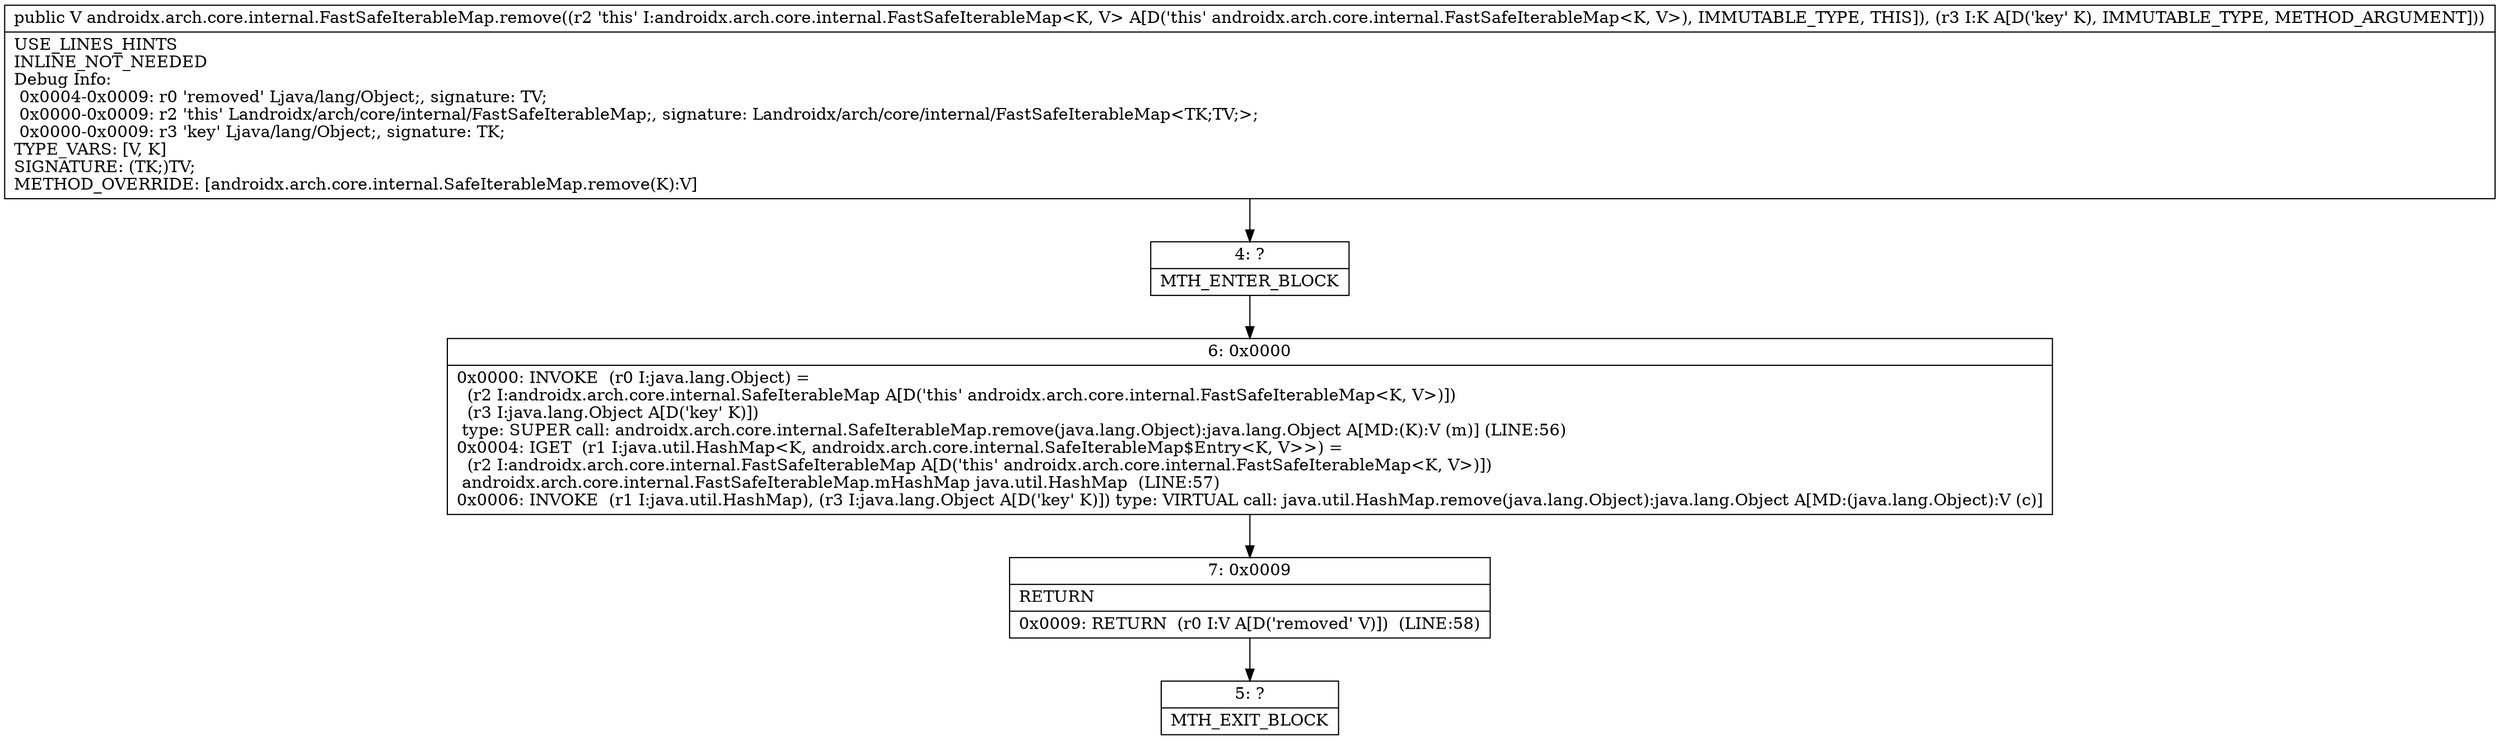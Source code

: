 digraph "CFG forandroidx.arch.core.internal.FastSafeIterableMap.remove(Ljava\/lang\/Object;)Ljava\/lang\/Object;" {
Node_4 [shape=record,label="{4\:\ ?|MTH_ENTER_BLOCK\l}"];
Node_6 [shape=record,label="{6\:\ 0x0000|0x0000: INVOKE  (r0 I:java.lang.Object) = \l  (r2 I:androidx.arch.core.internal.SafeIterableMap A[D('this' androidx.arch.core.internal.FastSafeIterableMap\<K, V\>)])\l  (r3 I:java.lang.Object A[D('key' K)])\l type: SUPER call: androidx.arch.core.internal.SafeIterableMap.remove(java.lang.Object):java.lang.Object A[MD:(K):V (m)] (LINE:56)\l0x0004: IGET  (r1 I:java.util.HashMap\<K, androidx.arch.core.internal.SafeIterableMap$Entry\<K, V\>\>) = \l  (r2 I:androidx.arch.core.internal.FastSafeIterableMap A[D('this' androidx.arch.core.internal.FastSafeIterableMap\<K, V\>)])\l androidx.arch.core.internal.FastSafeIterableMap.mHashMap java.util.HashMap  (LINE:57)\l0x0006: INVOKE  (r1 I:java.util.HashMap), (r3 I:java.lang.Object A[D('key' K)]) type: VIRTUAL call: java.util.HashMap.remove(java.lang.Object):java.lang.Object A[MD:(java.lang.Object):V (c)]\l}"];
Node_7 [shape=record,label="{7\:\ 0x0009|RETURN\l|0x0009: RETURN  (r0 I:V A[D('removed' V)])  (LINE:58)\l}"];
Node_5 [shape=record,label="{5\:\ ?|MTH_EXIT_BLOCK\l}"];
MethodNode[shape=record,label="{public V androidx.arch.core.internal.FastSafeIterableMap.remove((r2 'this' I:androidx.arch.core.internal.FastSafeIterableMap\<K, V\> A[D('this' androidx.arch.core.internal.FastSafeIterableMap\<K, V\>), IMMUTABLE_TYPE, THIS]), (r3 I:K A[D('key' K), IMMUTABLE_TYPE, METHOD_ARGUMENT]))  | USE_LINES_HINTS\lINLINE_NOT_NEEDED\lDebug Info:\l  0x0004\-0x0009: r0 'removed' Ljava\/lang\/Object;, signature: TV;\l  0x0000\-0x0009: r2 'this' Landroidx\/arch\/core\/internal\/FastSafeIterableMap;, signature: Landroidx\/arch\/core\/internal\/FastSafeIterableMap\<TK;TV;\>;\l  0x0000\-0x0009: r3 'key' Ljava\/lang\/Object;, signature: TK;\lTYPE_VARS: [V, K]\lSIGNATURE: (TK;)TV;\lMETHOD_OVERRIDE: [androidx.arch.core.internal.SafeIterableMap.remove(K):V]\l}"];
MethodNode -> Node_4;Node_4 -> Node_6;
Node_6 -> Node_7;
Node_7 -> Node_5;
}

